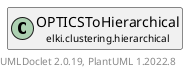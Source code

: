 @startuml
    remove .*\.(Instance|Par|Parameterizer|Factory)$
    set namespaceSeparator none
    hide empty fields
    hide empty methods

    class "<size:14>OPTICSToHierarchical.Par\n<size:10>elki.clustering.hierarchical" as elki.clustering.hierarchical.OPTICSToHierarchical.Par [[OPTICSToHierarchical.Par.html]] {
        {static} +OPTICS_ID: OptionID
        ~inner: OPTICSTypeAlgorithm
        +configure(Parameterization): void
        +make(): OPTICSToHierarchical
    }

    interface "<size:14>Parameterizer\n<size:10>elki.utilities.optionhandling" as elki.utilities.optionhandling.Parameterizer [[../../utilities/optionhandling/Parameterizer.html]] {
        {abstract} +make(): Object
    }
    class "<size:14>OPTICSToHierarchical\n<size:10>elki.clustering.hierarchical" as elki.clustering.hierarchical.OPTICSToHierarchical [[OPTICSToHierarchical.html]]

    elki.utilities.optionhandling.Parameterizer <|.. elki.clustering.hierarchical.OPTICSToHierarchical.Par
    elki.clustering.hierarchical.OPTICSToHierarchical +-- elki.clustering.hierarchical.OPTICSToHierarchical.Par

    center footer UMLDoclet 2.0.19, PlantUML 1.2022.8
@enduml
